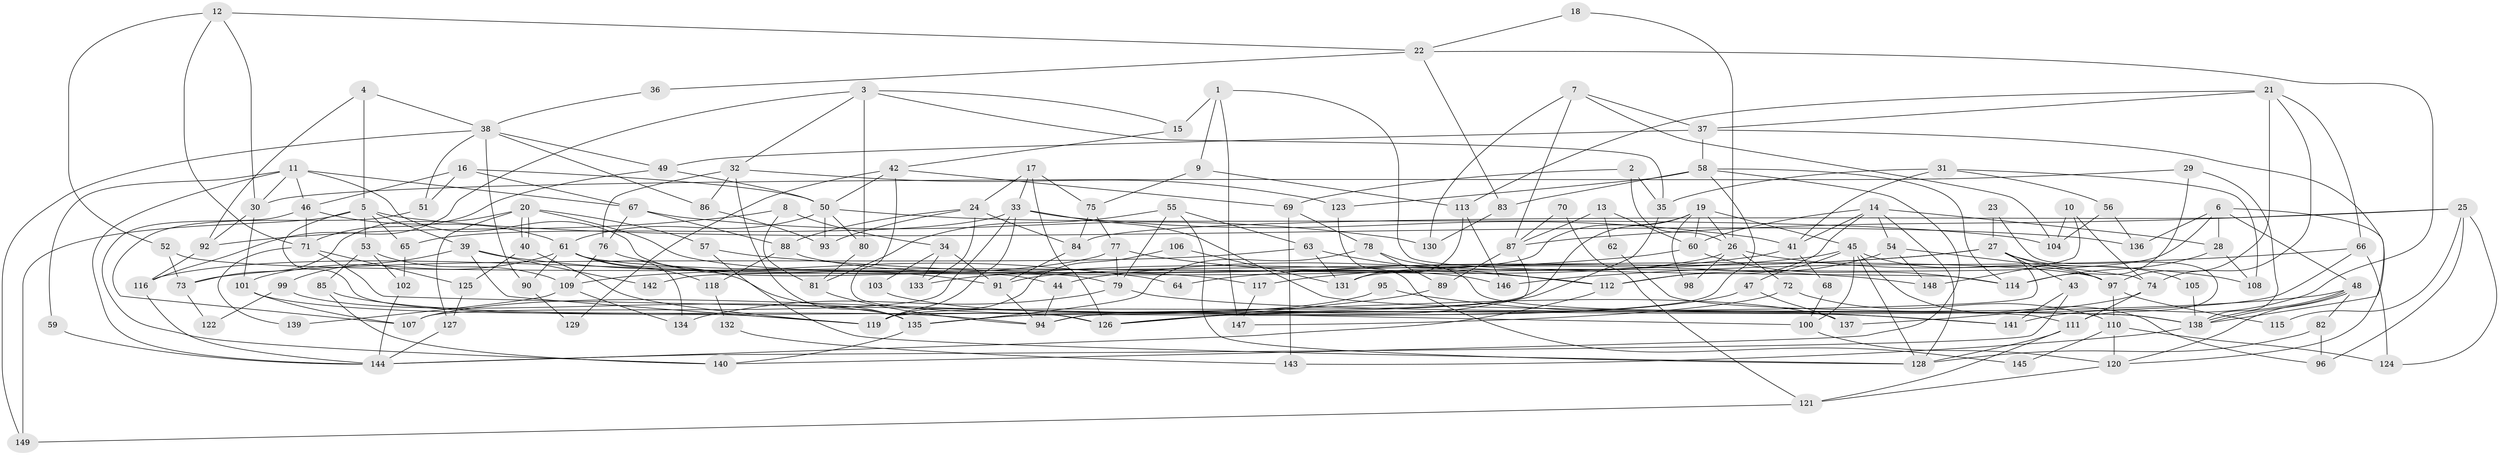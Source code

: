 // Generated by graph-tools (version 1.1) at 2025/50/03/09/25 04:50:54]
// undirected, 149 vertices, 298 edges
graph export_dot {
graph [start="1"]
  node [color=gray90,style=filled];
  1;
  2;
  3;
  4;
  5;
  6;
  7;
  8;
  9;
  10;
  11;
  12;
  13;
  14;
  15;
  16;
  17;
  18;
  19;
  20;
  21;
  22;
  23;
  24;
  25;
  26;
  27;
  28;
  29;
  30;
  31;
  32;
  33;
  34;
  35;
  36;
  37;
  38;
  39;
  40;
  41;
  42;
  43;
  44;
  45;
  46;
  47;
  48;
  49;
  50;
  51;
  52;
  53;
  54;
  55;
  56;
  57;
  58;
  59;
  60;
  61;
  62;
  63;
  64;
  65;
  66;
  67;
  68;
  69;
  70;
  71;
  72;
  73;
  74;
  75;
  76;
  77;
  78;
  79;
  80;
  81;
  82;
  83;
  84;
  85;
  86;
  87;
  88;
  89;
  90;
  91;
  92;
  93;
  94;
  95;
  96;
  97;
  98;
  99;
  100;
  101;
  102;
  103;
  104;
  105;
  106;
  107;
  108;
  109;
  110;
  111;
  112;
  113;
  114;
  115;
  116;
  117;
  118;
  119;
  120;
  121;
  122;
  123;
  124;
  125;
  126;
  127;
  128;
  129;
  130;
  131;
  132;
  133;
  134;
  135;
  136;
  137;
  138;
  139;
  140;
  141;
  142;
  143;
  144;
  145;
  146;
  147;
  148;
  149;
  1 -- 147;
  1 -- 15;
  1 -- 9;
  1 -- 114;
  2 -- 69;
  2 -- 26;
  2 -- 35;
  3 -- 35;
  3 -- 116;
  3 -- 15;
  3 -- 32;
  3 -- 80;
  4 -- 38;
  4 -- 92;
  4 -- 5;
  5 -- 136;
  5 -- 39;
  5 -- 53;
  5 -- 65;
  5 -- 126;
  5 -- 149;
  6 -- 48;
  6 -- 120;
  6 -- 28;
  6 -- 131;
  6 -- 136;
  7 -- 87;
  7 -- 37;
  7 -- 104;
  7 -- 130;
  8 -- 81;
  8 -- 92;
  8 -- 34;
  9 -- 113;
  9 -- 75;
  10 -- 104;
  10 -- 148;
  10 -- 74;
  11 -- 30;
  11 -- 67;
  11 -- 44;
  11 -- 46;
  11 -- 59;
  11 -- 144;
  12 -- 30;
  12 -- 71;
  12 -- 22;
  12 -- 52;
  13 -- 60;
  13 -- 87;
  13 -- 62;
  14 -- 112;
  14 -- 54;
  14 -- 28;
  14 -- 41;
  14 -- 60;
  14 -- 128;
  15 -- 42;
  16 -- 46;
  16 -- 51;
  16 -- 50;
  16 -- 67;
  17 -- 24;
  17 -- 126;
  17 -- 33;
  17 -- 75;
  18 -- 26;
  18 -- 22;
  19 -- 60;
  19 -- 119;
  19 -- 26;
  19 -- 45;
  19 -- 98;
  19 -- 142;
  20 -- 73;
  20 -- 40;
  20 -- 40;
  20 -- 57;
  20 -- 117;
  20 -- 127;
  21 -- 74;
  21 -- 97;
  21 -- 37;
  21 -- 66;
  21 -- 113;
  22 -- 83;
  22 -- 36;
  22 -- 141;
  23 -- 111;
  23 -- 27;
  24 -- 84;
  24 -- 133;
  24 -- 88;
  24 -- 93;
  25 -- 87;
  25 -- 96;
  25 -- 84;
  25 -- 115;
  25 -- 124;
  26 -- 91;
  26 -- 72;
  26 -- 98;
  26 -- 108;
  27 -- 119;
  27 -- 43;
  27 -- 64;
  27 -- 97;
  27 -- 105;
  27 -- 117;
  28 -- 108;
  28 -- 114;
  29 -- 114;
  29 -- 138;
  29 -- 30;
  30 -- 101;
  30 -- 92;
  31 -- 41;
  31 -- 108;
  31 -- 35;
  31 -- 56;
  32 -- 76;
  32 -- 86;
  32 -- 123;
  32 -- 135;
  33 -- 138;
  33 -- 41;
  33 -- 65;
  33 -- 107;
  33 -- 119;
  34 -- 91;
  34 -- 103;
  34 -- 133;
  35 -- 126;
  36 -- 38;
  37 -- 58;
  37 -- 49;
  37 -- 138;
  38 -- 86;
  38 -- 49;
  38 -- 51;
  38 -- 90;
  38 -- 149;
  39 -- 119;
  39 -- 64;
  39 -- 99;
  39 -- 142;
  40 -- 125;
  40 -- 119;
  41 -- 44;
  41 -- 68;
  42 -- 126;
  42 -- 50;
  42 -- 69;
  42 -- 129;
  43 -- 141;
  43 -- 144;
  44 -- 94;
  45 -- 100;
  45 -- 47;
  45 -- 96;
  45 -- 97;
  45 -- 109;
  45 -- 128;
  46 -- 61;
  46 -- 71;
  46 -- 140;
  47 -- 135;
  47 -- 137;
  48 -- 126;
  48 -- 138;
  48 -- 138;
  48 -- 82;
  48 -- 120;
  49 -- 50;
  49 -- 71;
  50 -- 61;
  50 -- 80;
  50 -- 93;
  50 -- 104;
  51 -- 107;
  52 -- 79;
  52 -- 73;
  53 -- 85;
  53 -- 102;
  53 -- 109;
  54 -- 112;
  54 -- 74;
  54 -- 148;
  55 -- 81;
  55 -- 128;
  55 -- 63;
  55 -- 79;
  56 -- 104;
  56 -- 136;
  57 -- 128;
  57 -- 148;
  58 -- 135;
  58 -- 114;
  58 -- 83;
  58 -- 123;
  58 -- 140;
  59 -- 144;
  60 -- 114;
  60 -- 133;
  61 -- 97;
  61 -- 135;
  61 -- 90;
  61 -- 101;
  61 -- 118;
  61 -- 134;
  62 -- 138;
  63 -- 112;
  63 -- 73;
  63 -- 131;
  65 -- 102;
  66 -- 146;
  66 -- 94;
  66 -- 124;
  67 -- 76;
  67 -- 88;
  67 -- 130;
  68 -- 100;
  69 -- 78;
  69 -- 143;
  70 -- 87;
  70 -- 121;
  71 -- 100;
  71 -- 125;
  71 -- 139;
  72 -- 110;
  72 -- 147;
  73 -- 122;
  74 -- 111;
  74 -- 137;
  75 -- 77;
  75 -- 84;
  76 -- 91;
  76 -- 109;
  77 -- 79;
  77 -- 112;
  77 -- 116;
  78 -- 111;
  78 -- 135;
  78 -- 89;
  79 -- 134;
  79 -- 141;
  80 -- 81;
  81 -- 94;
  82 -- 128;
  82 -- 96;
  83 -- 130;
  84 -- 91;
  85 -- 140;
  85 -- 94;
  86 -- 93;
  87 -- 94;
  87 -- 89;
  88 -- 118;
  88 -- 146;
  89 -- 126;
  90 -- 129;
  91 -- 94;
  92 -- 116;
  95 -- 107;
  95 -- 141;
  97 -- 110;
  97 -- 115;
  99 -- 135;
  99 -- 122;
  100 -- 120;
  101 -- 119;
  101 -- 107;
  102 -- 144;
  103 -- 137;
  105 -- 138;
  106 -- 131;
  106 -- 119;
  109 -- 134;
  109 -- 139;
  110 -- 124;
  110 -- 120;
  110 -- 145;
  111 -- 128;
  111 -- 121;
  112 -- 144;
  113 -- 131;
  113 -- 146;
  116 -- 144;
  117 -- 147;
  118 -- 132;
  120 -- 121;
  121 -- 149;
  123 -- 145;
  125 -- 127;
  127 -- 144;
  132 -- 143;
  135 -- 140;
  138 -- 143;
}
